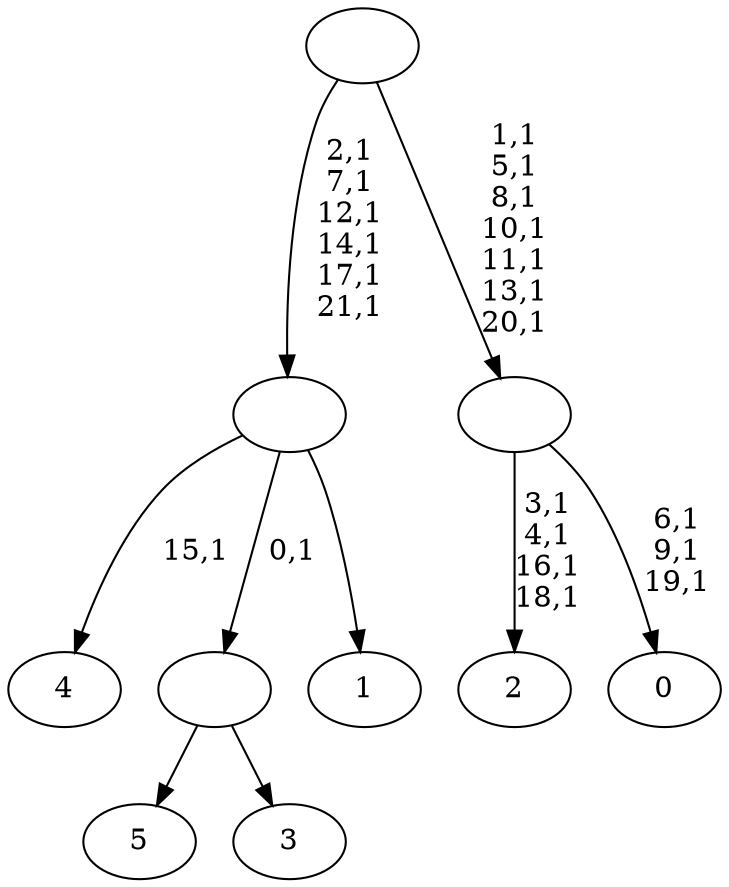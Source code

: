 digraph T {
	28 [label="5"]
	27 [label="4"]
	25 [label="3"]
	24 [label=""]
	23 [label="2"]
	18 [label="1"]
	17 [label=""]
	11 [label="0"]
	7 [label=""]
	0 [label=""]
	24 -> 28 [label=""]
	24 -> 25 [label=""]
	17 -> 27 [label="15,1"]
	17 -> 24 [label="0,1"]
	17 -> 18 [label=""]
	7 -> 11 [label="6,1\n9,1\n19,1"]
	7 -> 23 [label="3,1\n4,1\n16,1\n18,1"]
	0 -> 7 [label="1,1\n5,1\n8,1\n10,1\n11,1\n13,1\n20,1"]
	0 -> 17 [label="2,1\n7,1\n12,1\n14,1\n17,1\n21,1"]
}
